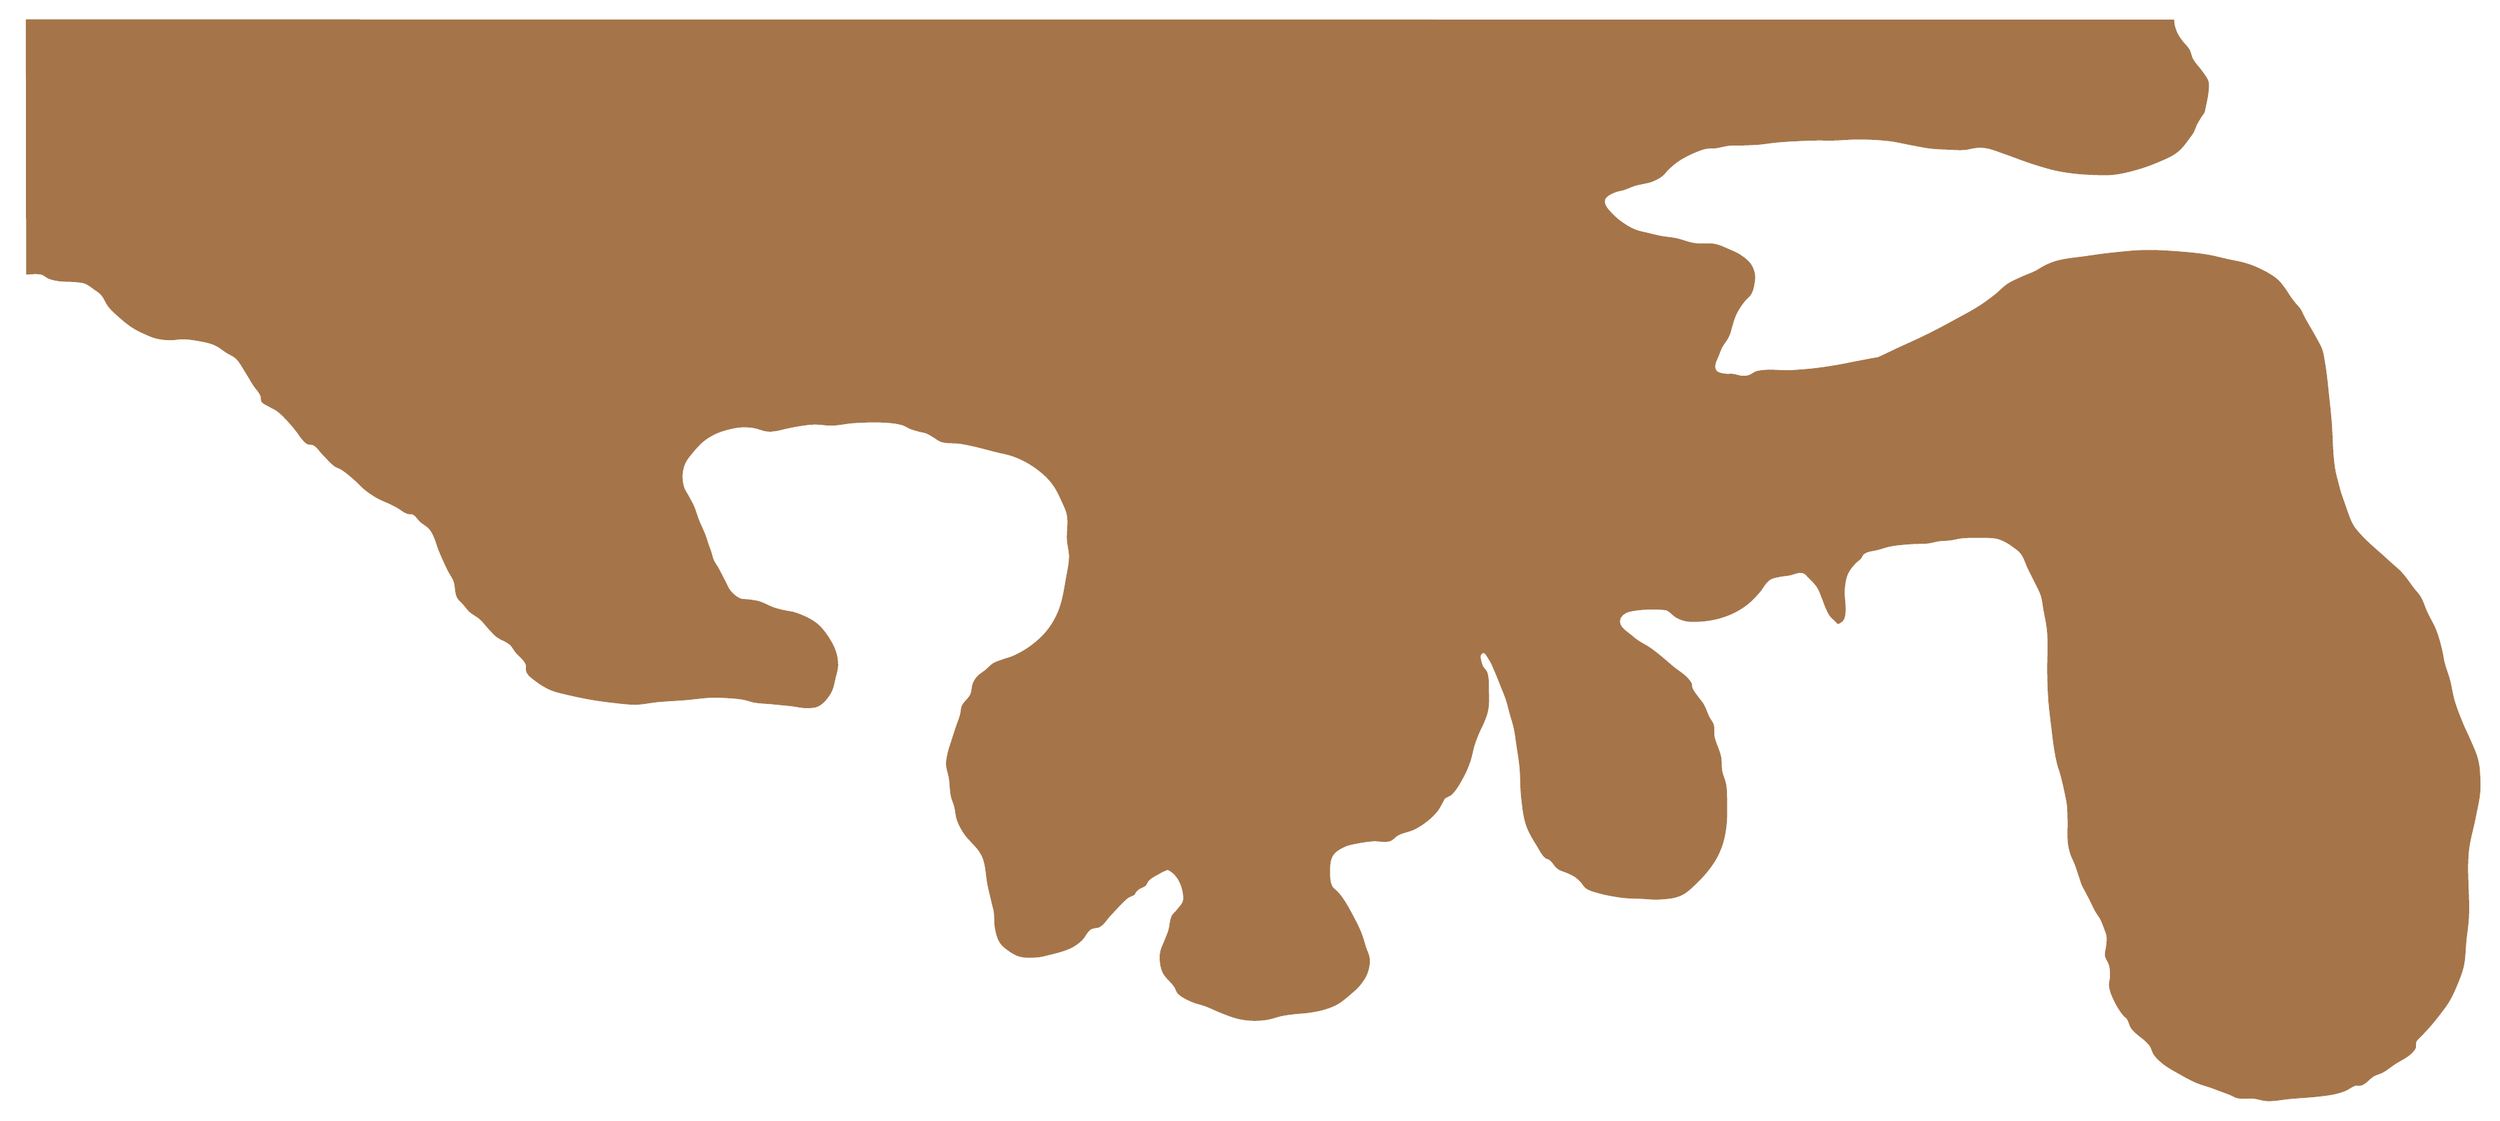
\definecolor{ca57549}{RGB}{165,117,73}


\begin{tikzpicture}[y=0.80pt, x=0.8pt,yscale=-1, inner sep=0pt, outer sep=0pt]
\path [fill=ca57549] 
  (   0.243,164.66) .. controls (   0.243,164.66) and (   6.978,163.81) .. 
  (  10.179,164.66) .. controls (  11.844,165.102) and (  13.068,166.582) .. 
  (  14.666,167.224) .. controls (  16.71,168.045) and (  18.899,168.493) .. 
  (  21.076,168.826) .. controls (  24.673,169.377) and (  28.355,169.076) .. 
  (  31.973,169.467) .. controls (  34.016,169.688) and (  36.139,169.705) .. 
  (  38.062,170.429) .. controls (  40.309,171.274) and (  42.191,172.89) .. 
  (  44.152,174.275) .. controls (  45.706,175.372) and (  47.376,176.377) .. 
  (  48.639,177.8) .. controls (  50.548,179.952) and (  51.348,182.91) .. 
  (  53.126,185.172) .. controls (  55.086,187.666) and (  57.483,189.797) .. 
  (  59.856,191.902) .. controls (  62.702,194.427) and (  65.633,196.892) .. 
  (  68.83,198.953) .. controls (  71.36,200.585) and (  74.093,201.894) .. 
  (  76.843,203.12) .. controls (  79.344,204.234) and (  81.869,205.377) .. 
  (  84.535,206.004) .. controls (  87.567,206.717) and (  90.715,206.94) .. 
  (  93.829,206.966) .. controls (  96.296,206.986) and (  98.734,206.3) .. 
  ( 101.201,206.325) .. controls ( 104.209,206.355) and ( 107.213,206.76) .. 
  ( 110.175,207.286) .. controls ( 114.078,207.98) and ( 118.073,208.601) .. 
  ( 121.713,210.171) .. controls ( 124.625,211.426) and ( 127.037,213.617) .. 
  ( 129.725,215.299) .. controls ( 131.636,216.494) and ( 133.856,217.277) .. 
  ( 135.494,218.824) .. controls ( 137.95,221.144) and ( 139.424,224.323) .. 
  ( 141.263,227.157) .. controls ( 143.168,230.093) and ( 144.817,233.189) .. 
  ( 146.712,236.131) .. controls ( 148.252,238.523) and ( 150.546,240.509) .. 
  ( 151.519,243.182) .. controls ( 151.886,244.191) and ( 151.293,245.463) .. 
  ( 151.84,246.387) .. controls ( 152.896,248.173) and ( 155.207,248.815) .. 
  ( 156.968,249.913) .. controls ( 158.632,250.95) and ( 160.519,251.631) .. 
  ( 162.096,252.797) .. controls ( 164.587,254.639) and ( 166.709,256.945) .. 
  ( 168.826,259.207) .. controls ( 171.107,261.644) and ( 173.209,264.248) .. 
  ( 175.236,266.899) .. controls ( 176.028,267.935) and ( 176.623,269.121) .. 
  ( 177.48,270.104) .. controls ( 178.82,271.643) and ( 180.106,273.431) .. 
  ( 181.967,274.271) .. controls ( 182.945,274.712) and ( 184.202,274.131) .. 
  ( 185.172,274.591) .. controls ( 187.902,275.885) and ( 189.423,278.886) .. 
  ( 191.582,281.001) .. controls ( 194.226,283.592) and ( 196.53,286.615) .. 
  ( 199.594,288.693) .. controls ( 200.663,289.417) and ( 202.017,289.625) .. 
  ( 203.12,290.296) .. controls ( 206.37,292.272) and ( 209.216,294.858) .. 
  ( 212.094,297.346) .. controls ( 214.323,299.274) and ( 216.209,301.586) .. 
  ( 218.504,303.436) .. controls ( 221.018,305.463) and ( 223.705,307.294) .. 
  ( 226.516,308.885) .. controls ( 229.179,310.391) and ( 232.092,311.405) .. 
  ( 234.849,312.731) .. controls ( 236.141,313.351) and ( 237.434,313.971) .. 
  ( 238.695,314.654) .. controls ( 241.306,316.066) and ( 243.564,318.224) .. 
  ( 246.387,319.14) .. controls ( 247.408,319.472) and ( 248.622,319.001) .. 
  ( 249.592,319.461) .. controls ( 251.64,320.432) and ( 252.701,322.769) .. 
  ( 254.4,324.269) .. controls ( 256.226,325.881) and ( 258.543,326.941) .. 
  ( 260.169,328.755) .. controls ( 261.257,329.97) and ( 262.021,331.455) .. 
  ( 262.733,332.922) .. controls ( 264.222,335.993) and ( 264.966,339.377) .. 
  ( 266.258,342.537) .. controls ( 268.122,347.095) and ( 270.144,351.594) .. 
  ( 272.348,355.998) .. controls ( 273.438,358.179) and ( 275.023,360.122) .. 
  ( 275.873,362.408) .. controls ( 277.129,365.786) and ( 276.512,369.758) .. 
  ( 278.117,372.984) .. controls ( 279.061,374.883) and ( 280.899,376.186) .. 
  ( 282.283,377.792) .. controls ( 283.569,379.284) and ( 284.676,380.949) .. 
  ( 286.129,382.279) .. controls ( 288.163,384.14) and ( 290.803,385.25) .. 
  ( 292.86,387.086) .. controls ( 295.003,389.001) and ( 296.65,391.411) .. 
  ( 298.628,393.496) .. controls ( 300.292,395.25) and ( 301.839,397.153) .. 
  ( 303.757,398.624) .. controls ( 306.301,400.576) and ( 309.69,401.305) .. 
  ( 312.089,403.432) .. controls ( 313.688,404.849) and ( 314.593,406.898) .. 
  ( 315.935,408.56) .. controls ( 317.982,411.092) and ( 321.028,412.953) .. 
  ( 322.346,415.931) .. controls ( 323.085,417.604) and ( 322.168,419.745) .. 
  ( 322.986,421.38) .. controls ( 324.306,424.015) and ( 327.041,425.697) .. 
  ( 329.397,427.469) .. controls ( 332.266,429.628) and ( 335.386,431.512) .. 
  ( 338.691,432.918) .. controls ( 341.959,434.308) and ( 345.497,434.959) .. 
  ( 348.947,435.802) .. controls ( 354.035,437.046) and ( 359.172,438.102) .. 
  ( 364.331,439.007) .. controls ( 368.795,439.79) and ( 373.287,440.429) .. 
  ( 377.792,440.93) .. controls ( 383.118,441.523) and ( 388.459,442.316) .. 
  ( 393.817,442.212) .. controls ( 398.335,442.125) and ( 402.779,441.038) .. 
  ( 407.278,440.61) .. controls ( 413.249,440.041) and ( 419.248,439.818) .. 
  ( 425.226,439.328) .. controls ( 431.0,438.854) and ( 436.742,437.908) .. 
  ( 442.533,437.725) .. controls ( 446.165,437.611) and ( 449.804,437.805) .. 
  ( 453.43,438.046) .. controls ( 456.538,438.252) and ( 459.659,438.452) .. 
  ( 462.724,439.007) .. controls ( 465.223,439.46) and ( 467.594,440.493) .. 
  ( 470.096,440.93) .. controls ( 473.583,441.539) and ( 477.148,441.555) .. 
  ( 480.672,441.892) .. controls ( 484.947,442.3) and ( 489.222,442.716) .. 
  ( 493.492,443.174) .. controls ( 497.234,443.575) and ( 500.949,444.596) .. 
  ( 504.71,444.456) .. controls ( 506.992,444.371) and ( 509.443,444.281) .. 
  ( 511.44,443.174) .. controls ( 514.879,441.268) and ( 517.502,437.933) .. 
  ( 519.453,434.52) .. controls ( 521.113,431.615) and ( 521.527,428.152) .. 
  ( 522.337,424.905) .. controls ( 522.996,422.262) and ( 523.871,419.616) .. 
  ( 523.94,416.893) .. controls ( 524.013,413.978) and ( 523.534,411.02) .. 
  ( 522.658,408.239) .. controls ( 521.58,404.822) and ( 519.832,401.61) .. 
  ( 517.85,398.624) .. controls ( 515.671,395.342) and ( 513.252,392.09) .. 
  ( 510.158,389.65) .. controls ( 506.294,386.603) and ( 501.654,384.571) .. 
  ( 497.018,382.92) .. controls ( 494.136,381.893) and ( 491.014,381.727) .. 
  ( 488.044,380.997) .. controls ( 486.106,380.521) and ( 484.158,380.056) .. 
  ( 482.275,379.394) .. controls ( 479.204,378.315) and ( 476.417,376.486) .. 
  ( 473.301,375.548) .. controls ( 471.013,374.86) and ( 468.612,374.62) .. 
  ( 466.25,374.266) .. controls ( 464.441,373.996) and ( 462.491,374.325) .. 
  ( 460.801,373.625) .. controls ( 458.412,372.636) and ( 456.387,370.788) .. 
  ( 454.712,368.818) .. controls ( 453.286,367.142) and ( 452.547,364.987) .. 
  ( 451.507,363.049) .. controls ( 449.97,360.186) and ( 448.582,357.244) .. 
  ( 447.02,354.395) .. controls ( 445.892,352.339) and ( 444.398,350.47) .. 
  ( 443.494,348.306) .. controls ( 443.025,347.182) and ( 442.894,345.944) .. 
  ( 442.533,344.78) .. controls ( 441.861,342.619) and ( 441.021,340.513) .. 
  ( 440.289,338.37) .. controls ( 439.634,336.452) and ( 439.09,334.495) .. 
  ( 438.366,332.601) .. controls ( 437.118,329.339) and ( 435.482,326.236) .. 
  ( 434.2,322.986) .. controls ( 433.034,320.032) and ( 432.269,316.922) .. 
  ( 430.995,314.012) .. controls ( 429.979,311.693) and ( 428.649,309.523) .. 
  ( 427.469,307.282) .. controls ( 426.512,305.464) and ( 425.194,303.796) .. 
  ( 424.585,301.834) .. controls ( 423.756,299.163) and ( 423.427,296.29) .. 
  ( 423.623,293.5) .. controls ( 423.801,290.967) and ( 424.47,288.429) .. 
  ( 425.546,286.129) .. controls ( 426.715,283.632) and ( 428.596,281.523) .. 
  ( 430.354,279.399) .. controls ( 432.425,276.895) and ( 434.574,274.41) .. 
  ( 437.084,272.348) .. controls ( 439.237,270.579) and ( 441.645,269.109) .. 
  ( 444.135,267.861) .. controls ( 446.332,266.76) and ( 448.664,265.916) .. 
  ( 451.028,265.247) .. controls ( 454.507,264.263) and ( 458.072,263.446) .. 
  ( 461.68,263.208) .. controls ( 464.322,263.033) and ( 466.996,263.246) .. 
  ( 469.611,263.661) .. controls ( 472.543,264.126) and ( 475.272,265.613) .. 
  ( 478.223,265.927) .. controls ( 479.878,266.103) and ( 481.56,265.917) .. 
  ( 483.209,265.701) .. controls ( 485.663,265.379) and ( 488.038,264.615) .. 
  ( 490.461,264.114) .. controls ( 493.174,263.554) and ( 495.882,262.952) .. 
  ( 498.62,262.528) .. controls ( 501.851,262.026) and ( 505.096,261.49) .. 
  ( 508.365,261.395) .. controls ( 512.298,261.28) and ( 516.216,262.186) .. 
  ( 520.149,262.075) .. controls ( 524.786,261.943) and ( 529.344,260.777) .. 
  ( 533.974,260.488) .. controls ( 541.137,260.041) and ( 548.346,259.734) .. 
  ( 555.503,260.262) .. controls ( 558.86,260.509) and ( 562.261,260.847) .. 
  ( 565.475,261.848) .. controls ( 567.314,262.421) and ( 568.89,263.65) .. 
  ( 570.687,264.341) .. controls ( 572.673,265.104) and ( 574.75,265.608) .. 
  ( 576.806,266.154) .. controls ( 578.081,266.493) and ( 579.429,266.582) .. 
  ( 580.659,267.06) .. controls ( 582.676,267.845) and ( 584.462,269.13) .. 
  ( 586.325,270.233) .. controls ( 587.551,270.959) and ( 588.603,272.035) .. 
  ( 589.951,272.499) .. controls ( 594.044,273.91) and ( 598.588,273.207) .. 
  ( 602.868,273.859) .. controls ( 605.915,274.323) and ( 608.928,274.99) .. 
  ( 611.933,275.672) .. controls ( 616.418,276.69) and ( 620.848,277.937) .. 
  ( 625.304,279.072) .. controls ( 629.158,280.053) and ( 633.117,280.683) .. 
  ( 636.862,282.018) .. controls ( 640.237,283.221) and ( 643.531,284.715) .. 
  ( 646.607,286.55) .. controls ( 650.41,288.818) and ( 654.019,291.466) .. 
  ( 657.259,294.482) .. controls ( 659.376,296.453) and ( 661.301,298.661) .. 
  ( 662.925,301.055) .. controls ( 665.125,304.298) and ( 666.761,307.903) .. 
  ( 668.364,311.479) .. controls ( 669.586,314.207) and ( 670.999,316.925) .. 
  ( 671.537,319.865) .. controls ( 672.488,325.066) and ( 671.215,330.45) .. 
  ( 671.537,335.728) .. controls ( 671.764,339.451) and ( 672.929,343.104) .. 
  ( 672.896,346.833) .. controls ( 672.858,351.181) and ( 671.865,355.474) .. 
  ( 671.083,359.751) .. controls ( 669.788,366.836) and ( 668.887,374.096) .. 
  ( 666.324,380.827) .. controls ( 664.603,385.346) and ( 662.229,389.672) .. 
  ( 659.299,393.518) .. controls ( 656.417,397.3) and ( 652.868,400.591) .. 
  ( 649.1,403.49) .. controls ( 645.476,406.279) and ( 641.464,408.591) .. 
  ( 637.316,410.515) .. controls ( 634.997,411.591) and ( 632.457,412.11) .. 
  ( 630.064,413.008) .. controls ( 628.002,413.782) and ( 625.823,414.351) .. 
  ( 623.945,415.501) .. controls ( 622.072,416.648) and ( 620.651,418.408) .. 
  ( 618.959,419.807) .. controls ( 617.177,421.281) and ( 615.046,422.376) .. 
  ( 613.52,424.113) .. controls ( 612.357,425.437) and ( 611.456,427.01) .. 
  ( 610.8,428.646) .. controls ( 609.907,430.874) and ( 610.221,433.492) .. 
  ( 609.214,435.671) .. controls ( 607.947,438.414) and ( 605.008,440.165) .. 
  ( 603.775,442.923) .. controls ( 602.989,444.681) and ( 603.143,446.729) .. 
  ( 602.642,448.589) .. controls ( 601.851,451.518) and ( 600.654,454.322) .. 
  ( 599.696,457.201) .. controls ( 598.843,459.762) and ( 598.013,462.331) .. 
  ( 597.203,464.906) .. controls ( 596.35,467.619) and ( 595.334,470.29) .. 
  ( 594.71,473.065) .. controls ( 594.14,475.597) and ( 593.504,478.175) .. 
  ( 593.577,480.77) .. controls ( 593.661,483.776) and ( 594.918,486.638) .. 
  ( 595.39,489.608) .. controls ( 596.022,493.588) and ( 595.881,497.685) .. 
  ( 596.75,501.62) .. controls ( 597.213,503.719) and ( 598.237,505.661) .. 
  ( 598.789,507.739) .. controls ( 599.58,510.717) and ( 599.573,513.899) .. 
  ( 600.602,516.804) .. controls ( 601.742,520.021) and ( 603.446,523.044) .. 
  ( 605.361,525.869) .. controls ( 606.534,527.598) and ( 608.071,529.051) .. 
  ( 609.441,530.628) .. controls ( 611.09,532.527) and ( 612.987,534.23) .. 
  ( 614.426,536.294) .. controls ( 615.606,537.985) and ( 616.694,539.785) .. 
  ( 617.373,541.733) .. controls ( 619.239,547.093) and ( 619.189,552.941) .. 
  ( 620.319,558.503) .. controls ( 621.121,562.454) and ( 622.132,566.36) .. 
  ( 623.038,570.288) .. controls ( 623.491,572.252) and ( 624.103,574.186) .. 
  ( 624.398,576.18) .. controls ( 624.896,579.551) and ( 624.42,583.035) .. 
  ( 625.078,586.378) .. controls ( 625.723,589.66) and ( 626.416,593.101) .. 
  ( 628.251,595.897) .. controls ( 629.865,598.356) and ( 632.379,600.151) .. 
  ( 634.823,601.789) .. controls ( 636.844,603.143) and ( 639.036,604.368) .. 
  ( 641.395,604.962) .. controls ( 644.768,605.811) and ( 648.35,605.662) .. 
  ( 651.82,605.415) .. controls ( 654.273,605.241) and ( 656.687,604.657) .. 
  ( 659.072,604.055) .. controls ( 664.377,602.718) and ( 669.826,601.536) .. 
  ( 674.709,599.069) .. controls ( 677.124,597.85) and ( 679.32,596.173) .. 
  ( 681.282,594.31) .. controls ( 683.463,592.239) and ( 684.427,588.927) .. 
  ( 686.947,587.285) .. controls ( 688.651,586.174) and ( 691.096,586.746) .. 
  ( 692.84,585.698) .. controls ( 695.588,584.047) and ( 697.216,581.01) .. 
  ( 699.412,578.673) .. controls ( 701.899,576.024) and ( 704.32,573.309) .. 
  ( 706.89,570.741) .. controls ( 708.138,569.495) and ( 709.326,568.164) .. 
  ( 710.743,567.115) .. controls ( 712.212,566.028) and ( 715.502,565.302) .. 
  ( 715.502,564.395) .. controls ( 715.502,563.489) and ( 717.124,562.08) .. 
  ( 718.222,561.223) .. controls ( 719.42,560.287) and ( 721.197,560.228) .. 
  ( 722.301,559.183) .. controls ( 723.186,558.346) and ( 723.28,556.898) .. 
  ( 724.114,556.01) .. controls ( 726.095,553.904) and ( 728.86,552.693) .. 
  ( 731.366,551.251) .. controls ( 732.537,550.577) and ( 733.725,549.907) .. 
  ( 734.992,549.438) .. controls ( 735.576,549.222) and ( 736.238,548.727) .. 
  ( 736.805,548.985) .. controls ( 743.296,551.933) and ( 746.844,560.899) .. 
  ( 746.55,568.021) .. controls ( 746.444,570.598) and ( 743.98,572.503) .. 
  ( 742.471,574.594) .. controls ( 741.435,576.029) and ( 739.854,577.085) .. 
  ( 739.071,578.673) .. controls ( 737.702,581.451) and ( 737.923,584.772) .. 
  ( 737.032,587.738) .. controls ( 736.357,589.982) and ( 735.377,592.122) .. 
  ( 734.539,594.31) .. controls ( 733.64,596.655) and ( 732.392,598.891) .. 
  ( 731.819,601.336) .. controls ( 731.439,602.961) and ( 731.269,604.656) .. 
  ( 731.366,606.322) .. controls ( 731.537,609.25) and ( 731.93,612.279) .. 
  ( 733.179,614.933) .. controls ( 734.987,618.777) and ( 738.876,621.294) .. 
  ( 741.111,624.905) .. controls ( 741.769,625.968) and ( 741.869,627.368) .. 
  ( 742.697,628.304) .. controls ( 745.059,630.973) and ( 748.533,632.464) .. 
  ( 751.763,633.97) .. controls ( 754.642,635.313) and ( 757.852,635.802) .. 
  ( 760.828,636.916) .. controls ( 764.441,638.269) and ( 767.88,640.057) .. 
  ( 771.479,641.449) .. controls ( 774.688,642.69) and ( 777.886,644.017) .. 
  ( 781.224,644.848) .. controls ( 784.117,645.569) and ( 787.086,646.048) .. 
  ( 790.063,646.208) .. controls ( 793.385,646.386) and ( 796.742,646.236) .. 
  ( 800.034,645.755) .. controls ( 803.732,645.214) and ( 807.242,643.74) .. 
  ( 810.912,643.035) .. controls ( 813.682,642.504) and ( 816.495,642.219) .. 
  ( 819.298,641.902) .. controls ( 821.785,641.621) and ( 824.298,641.576) .. 
  ( 826.776,641.222) .. controls ( 830.282,640.721) and ( 833.803,640.177) .. 
  ( 837.201,639.183) .. controls ( 840.163,638.316) and ( 843.128,637.304) .. 
  ( 845.813,635.783) .. controls ( 849.376,633.765) and ( 852.445,630.965) .. 
  ( 855.558,628.304) .. controls ( 857.142,626.951) and ( 858.764,625.606) .. 
  ( 860.091,623.999) .. controls ( 862.144,621.509) and ( 864.139,618.85) .. 
  ( 865.303,615.84) .. controls ( 866.436,612.909) and ( 867.102,609.683) .. 
  ( 866.889,606.548) .. controls ( 866.702,603.783) and ( 865.229,601.26) .. 
  ( 864.396,598.616) .. controls ( 863.492,595.745) and ( 862.786,592.803) .. 
  ( 861.677,590.004) .. controls ( 860.009,585.795) and ( 857.914,581.762) .. 
  ( 855.784,577.766) .. controls ( 853.889,574.211) and ( 851.95,570.661) .. 
  ( 849.666,567.342) .. controls ( 848.569,565.748) and ( 847.33,564.251) .. 
  ( 846.04,562.809) .. controls ( 844.971,561.615) and ( 843.37,560.836) .. 
  ( 842.64,559.41) .. controls ( 841.35,556.889) and ( 841.283,553.856) .. 
  ( 841.28,551.024) .. controls ( 841.276,547.199) and ( 841.142,542.983) .. 
  ( 843.093,539.693) .. controls ( 844.604,537.146) and ( 847.461,535.561) .. 
  ( 850.119,534.254) .. controls ( 853.342,532.669) and ( 857.018,532.217) .. 
  ( 860.544,531.534) .. controls ( 863.46,530.97) and ( 866.418,530.591) .. 
  ( 869.382,530.401) .. controls ( 872.85,530.18) and ( 876.496,531.455) .. 
  ( 879.807,530.401) .. controls ( 881.924,529.727) and ( 883.277,527.578) .. 
  ( 885.246,526.549) .. controls ( 888.592,524.8) and ( 892.522,524.387) .. 
  ( 895.898,522.696) .. controls ( 898.97,521.157) and ( 901.846,519.201) .. 
  ( 904.509,517.03) .. controls ( 906.746,515.208) and ( 908.859,513.19) .. 
  ( 910.628,510.911) .. controls ( 912.082,509.039) and ( 913.074,506.849) .. 
  ( 914.254,504.793) .. controls ( 914.642,504.118) and ( 914.832,503.297) .. 
  ( 915.388,502.753) .. controls ( 916.425,501.736) and ( 918.151,501.675) .. 
  ( 919.24,500.713) .. controls ( 922.696,497.661) and ( 924.92,493.405) .. 
  ( 927.172,489.382) .. controls ( 929.023,486.076) and ( 930.46,482.536) .. 
  ( 931.705,478.957) .. controls ( 932.963,475.34) and ( 933.474,471.497) .. 
  ( 934.651,467.852) .. controls ( 935.496,465.235) and ( 936.524,462.679) .. 
  ( 937.597,460.147) .. controls ( 938.573,457.844) and ( 939.854,455.675) .. 
  ( 940.77,453.348) .. controls ( 941.758,450.836) and ( 942.794,448.301) .. 
  ( 943.263,445.643) .. controls ( 943.985,441.548) and ( 943.836,437.334) .. 
  ( 943.716,433.178) .. controls ( 943.6,429.158) and ( 943.951,424.949) .. 
  ( 942.583,421.167) .. controls ( 941.991,419.531) and ( 940.151,418.522) .. 
  ( 939.637,416.861) .. controls ( 938.855,414.335) and ( 937.194,409.941) .. 
  ( 939.637,408.929) .. controls ( 941.315,408.234) and ( 942.435,411.303) .. 
  ( 943.489,412.782) .. controls ( 945.293,415.313) and ( 946.305,418.327) .. 
  ( 947.569,421.167) .. controls ( 948.96,424.294) and ( 950.159,427.504) .. 
  ( 951.421,430.685) .. controls ( 952.497,433.397) and ( 953.677,436.074) .. 
  ( 954.594,438.844) .. controls ( 955.579,441.819) and ( 956.25,444.889) .. 
  ( 957.087,447.909) .. controls ( 957.987,451.159) and ( 959.093,454.358) .. 
  ( 959.807,457.654) .. controls ( 960.534,461.016) and ( 960.889,464.449) .. 
  ( 961.393,467.852) .. controls ( 962.108,472.682) and ( 962.955,477.498) .. 
  ( 963.433,482.356) .. controls ( 964.091,489.058) and ( 963.781,495.838) .. 
  ( 964.566,502.526) .. controls ( 965.264,508.472) and ( 965.795,514.541) .. 
  ( 967.739,520.203) .. controls ( 969.373,524.965) and ( 972.124,529.287) .. 
  ( 974.764,533.574) .. controls ( 976.468,536.341) and ( 977.816,539.576) .. 
  ( 980.43,541.506) .. controls ( 981.006,541.932) and ( 981.867,541.798) .. 
  ( 982.469,542.186) .. controls ( 984.805,543.692) and ( 985.864,546.703) .. 
  ( 988.135,548.305) .. controls ( 990.015,549.631) and ( 992.393,550.056) .. 
  ( 994.481,551.024) .. controls ( 996.013,551.735) and ( 997.612,552.346) .. 
  ( 999.013,553.291) .. controls (1000.433,554.248) and (1001.672,555.462) .. 
  (1002.866,556.69) .. controls (1004.1,557.959) and (1004.83,559.733) .. 
  (1006.265,560.769) .. controls (1008.437,562.339) and (1011.181,562.934) .. 
  (1013.744,563.716) .. controls (1017.443,564.843) and (1021.265,565.545) .. 
  (1025.075,566.208) .. controls (1027.401,566.614) and (1029.748,566.912) .. 
  (1032.101,567.115) .. controls (1035.566,567.413) and (1039.05,567.42) .. 
  (1042.525,567.568) .. controls (1046.151,567.723) and (1049.783,568.264) .. 
  (1053.404,568.021) .. controls (1058.15,567.703) and (1063.108,567.461) .. 
  (1067.455,565.529) .. controls (1071.39,563.779) and (1074.546,560.58) .. 
  (1077.653,557.597) .. controls (1081.79,553.624) and (1085.621,549.255) .. 
  (1088.757,544.452) .. controls (1091.011,541.001) and (1092.848,537.242) .. 
  (1094.197,533.347) .. controls (1095.612,529.259) and (1096.398,524.952) .. 
  (1096.916,520.656) .. controls (1097.54,515.479) and (1097.447,510.233) .. 
  (1097.369,505.019) .. controls (1097.311,501.16) and (1097.357,497.262) .. 
  (1096.689,493.461) .. controls (1096.185,490.589) and (1094.724,487.944) .. 
  (1094.197,485.076) .. controls (1093.648,482.096) and (1094.099,478.985) .. 
  (1093.517,476.011) .. controls (1092.618,471.416) and (1090.077,467.241) .. 
  (1089.211,462.64) .. controls (1088.749,460.185) and (1089.471,457.554) .. 
  (1088.757,455.161) .. controls (1088.235,453.41) and (1086.865,452.031) .. 
  (1086.038,450.402) .. controls (1084.614,447.598) and (1083.781,444.5) .. 
  (1082.185,441.79) .. controls (1081.227,440.163) and (1079.87,438.804) .. 
  (1078.786,437.257) .. controls (1077.439,435.336) and (1075.773,433.557) .. 
  (1074.933,431.365) .. controls (1074.578,430.437) and (1074.949,429.295) .. 
  (1074.48,428.419) .. controls (1071.775,423.377) and (1066.121,420.598) .. 
  (1061.789,416.861) .. controls (1057.358,413.039) and (1052.96,409.148) .. 
  (1048.191,405.756) .. controls (1045.372,403.751) and (1042.182,402.308) .. 
  (1039.353,400.317) .. controls (1038.166,399.482) and (1037.035,398.565) .. 
  (1035.953,397.598) .. controls (1033.326,395.247) and (1029.727,393.414) .. 
  (1028.475,390.119) .. controls (1028.017,388.917) and (1028.154,387.431) .. 
  (1028.701,386.266) .. controls (1029.36,384.863) and (1030.739,383.834) .. 
  (1032.101,383.094) .. controls (1034.016,382.052) and (1036.294,381.854) .. 
  (1038.446,381.507) .. controls (1041.438,381.025) and (1044.482,380.901) .. 
  (1047.511,380.827) .. controls (1050.382,380.758) and (1053.258,380.857) .. 
  (1056.123,381.054) .. controls (1056.806,381.101) and (1057.527,381.029) .. 
  (1058.163,381.281) .. controls (1060.621,382.254) and (1062.195,384.76) .. 
  (1064.508,386.04) .. controls (1066.35,387.058) and (1068.345,387.853) .. 
  (1070.401,388.306) .. controls (1072.619,388.795) and (1074.929,388.822) .. 
  (1077.199,388.759) .. controls (1081.536,388.639) and (1085.894,388.165) .. 
  (1090.117,387.173) .. controls (1094.094,386.238) and (1098.0,384.879) .. 
  (1101.675,383.094) .. controls (1104.974,381.491) and (1108.104,379.494) .. 
  (1110.967,377.201) .. controls (1113.635,375.064) and (1115.935,372.493) .. 
  (1118.219,369.949) .. controls (1120.552,367.351) and (1121.936,363.802) .. 
  (1124.791,361.791) .. controls (1126.295,360.731) and (1128.218,360.419) .. 
  (1130.004,359.978) .. controls (1132.451,359.372) and (1134.996,359.262) .. 
  (1137.482,358.844) .. controls (1140.361,358.361) and (1143.271,356.518) .. 
  (1146.094,357.258) .. controls (1147.806,357.707) and (1148.904,359.425) .. 
  (1150.174,360.658) .. controls (1152.055,362.484) and (1153.965,364.346) .. 
  (1155.386,366.55) .. controls (1156.687,368.567) and (1157.407,370.906) .. 
  (1158.332,373.122) .. controls (1159.299,375.439) and (1160.014,377.861) .. 
  (1161.052,380.147) .. controls (1161.792,381.778) and (1162.501,383.452) .. 
  (1163.544,384.907) .. controls (1164.884,386.773) and (1168.077,388.986) .. 
  (1168.304,389.892) .. controls (1168.53,390.799) and (1171.194,389.123) .. 
  (1172.156,388.079) .. controls (1173.031,387.13) and (1173.294,385.725) .. 
  (1173.516,384.453) .. controls (1174.517,378.723) and (1172.7,372.79) .. 
  (1173.29,367.003) .. controls (1173.611,363.848) and (1174.015,360.597) .. 
  (1175.329,357.711) .. controls (1176.537,355.057) and (1178.553,352.819) .. 
  (1180.542,350.686) .. controls (1181.491,349.667) and (1182.81,349.026) .. 
  (1183.714,347.966) .. controls (1184.463,347.09) and (1184.611,345.72) .. 
  (1185.527,345.02) .. controls (1188.093,343.062) and (1191.716,343.186) .. 
  (1194.819,342.301) .. controls (1197.533,341.526) and (1200.206,340.57) .. 
  (1202.978,340.034) .. controls (1207.008,339.256) and (1211.125,339.009) .. 
  (1215.216,338.675) .. controls (1219.513,338.323) and (1223.862,338.588) .. 
  (1228.133,337.995) .. controls (1229.821,337.76) and (1231.435,337.122) .. 
  (1233.119,336.862) .. controls (1235.816,336.445) and (1238.571,336.533) .. 
  (1241.278,336.182) .. controls (1243.864,335.846) and (1246.387,335.074) .. 
  (1248.983,334.822) .. controls (1252.969,334.435) and (1256.99,334.542) .. 
  (1260.994,334.595) .. controls (1264.321,334.639) and (1267.709,334.367) .. 
  (1270.966,335.049) .. controls (1273.026,335.48) and (1274.984,336.357) .. 
  (1276.858,337.315) .. controls (1278.705,338.259) and (1280.408,339.474) .. 
  (1282.071,340.714) .. controls (1283.66,341.9) and (1285.393,342.996) .. 
  (1286.603,344.567) .. controls (1288.953,347.619) and (1289.897,351.531) .. 
  (1291.589,354.992) .. controls (1292.851,357.571) and (1294.196,360.11) .. 
  (1295.442,362.697) .. controls (1296.923,365.773) and (1298.712,368.736) .. 
  (1299.747,371.989) .. controls (1300.632,374.77) and (1300.817,377.728) .. 
  (1301.334,380.601) .. controls (1302.108,384.903) and (1303.112,389.174) .. 
  (1303.6,393.518) .. controls (1303.938,396.525) and (1303.997,399.559) .. 
  (1304.053,402.584) .. controls (1304.163,408.475) and (1303.755,414.368) .. 
  (1303.827,420.26) .. controls (1303.901,426.383) and (1304.068,432.51) .. 
  (1304.507,438.617) .. controls (1304.915,444.3) and (1305.624,449.959) .. 
  (1306.32,455.614) .. controls (1307.121,462.125) and (1307.809,468.661) .. 
  (1309.039,475.104) .. controls (1309.579,477.93) and (1310.626,482.583) .. 
  (1311.079,483.49) .. controls (1311.532,484.396) and (1312.669,488.756) .. 
  (1313.345,491.421) .. controls (1314.03,494.122) and (1314.599,496.851) .. 
  (1315.158,499.58) .. controls (1315.652,501.99) and (1316.234,504.389) .. 
  (1316.518,506.832) .. controls (1316.894,510.062) and (1316.871,513.327) .. 
  (1316.971,516.577) .. controls (1317.127,521.637) and (1316.599,526.735) .. 
  (1317.198,531.761) .. controls (1317.482,534.145) and (1318.044,536.503) .. 
  (1318.784,538.787) .. controls (1319.494,540.976) and (1320.677,542.985) .. 
  (1321.504,545.132) .. controls (1322.508,547.74) and (1323.313,550.421) .. 
  (1324.223,553.064) .. controls (1324.9,555.029) and (1325.437,557.049) .. 
  (1326.263,558.956) .. controls (1326.908,560.445) and (1327.776,561.826) .. 
  (1328.529,563.262) .. controls (1329.439,564.998) and (1330.357,566.73) .. 
  (1331.249,568.475) .. controls (1332.555,571.032) and (1333.66,573.696) .. 
  (1335.101,576.18) .. controls (1335.922,577.593) and (1337.052,578.818) .. 
  (1337.821,580.259) .. controls (1338.937,582.351) and (1339.727,584.605) .. 
  (1340.541,586.832) .. controls (1341.139,588.47) and (1341.911,590.087) .. 
  (1342.127,591.817) .. controls (1342.435,594.296) and (1341.926,596.811) .. 
  (1341.674,599.296) .. controls (1341.512,600.89) and (1340.784,602.467) .. 
  (1340.994,604.055) .. controls (1341.295,606.337) and (1343.139,608.172) .. 
  (1343.713,610.401) .. controls (1344.282,612.606) and (1344.393,614.922) .. 
  (1344.393,617.2) .. controls (1344.393,619.477) and (1343.453,621.736) .. 
  (1343.713,623.998) .. controls (1344.088,627.25) and (1345.469,630.34) .. 
  (1346.886,633.29) .. controls (1348.592,636.841) and (1350.665,640.272) .. 
  (1353.232,643.262) .. controls (1353.755,643.871) and (1354.563,644.206) .. 
  (1355.045,644.848) .. controls (1356.444,646.714) and (1356.627,649.302) .. 
  (1357.991,651.194) .. controls (1361.148,655.571) and (1366.587,657.943) .. 
  (1369.775,662.298) .. controls (1371.113,664.125) and (1371.396,666.583) .. 
  (1372.722,668.417) .. controls (1374.505,670.885) and (1376.889,672.894) .. 
  (1379.294,674.763) .. controls (1381.678,676.615) and (1384.378,678.025) .. 
  (1386.999,679.522) .. controls (1391.225,681.935) and (1395.447,684.397) .. 
  (1399.917,686.321) .. controls (1403.142,687.71) and (1406.582,688.537) .. 
  (1409.888,689.72) .. controls (1411.711,690.373) and (1413.513,691.084) .. 
  (1415.328,691.76) .. controls (1417.366,692.52) and (1419.428,693.215) .. 
  (1421.446,694.026) .. controls (1423.204,694.733) and (1424.808,695.886) .. 
  (1426.659,696.293) .. controls (1429.98,697.022) and (1433.475,696.172) .. 
  (1436.857,696.519) .. controls (1439.761,696.817) and (1442.553,697.972) .. 
  (1445.469,698.106) .. controls (1450.47,698.335) and (1455.44,697.189) .. 
  (1460.426,696.746) .. controls (1467.375,696.128) and (1474.353,695.794) .. 
  (1481.276,694.933) .. controls (1484.086,694.583) and (1486.905,694.221) .. 
  (1489.661,693.573) .. controls (1491.894,693.048) and (1494.111,692.404) .. 
  (1496.233,691.533) .. controls (1498.515,690.598) and (1500.409,688.717) .. 
  (1502.806,688.134) .. controls (1503.907,687.866) and (1505.126,688.481) .. 
  (1506.205,688.134) .. controls (1509.658,687.023) and (1511.849,683.506) .. 
  (1515.043,681.788) .. controls (1516.539,680.985) and (1518.296,680.758) .. 
  (1519.803,679.975) .. controls (1522.796,678.42) and (1525.372,676.168) .. 
  (1528.188,674.31) .. controls (1531.563,672.082) and (1535.403,670.468) .. 
  (1538.386,667.737) .. controls (1539.657,666.575) and (1540.949,665.269) .. 
  (1541.559,663.658) .. controls (1541.987,662.526) and (1541.318,661.149) .. 
  (1541.785,660.032) .. controls (1542.529,658.255) and (1544.351,657.159) .. 
  (1545.638,655.726) .. controls (1547.748,653.38) and (1549.947,651.111) .. 
  (1551.984,648.701) .. controls (1554.344,645.907) and (1556.596,643.021) .. 
  (1558.783,640.089) .. controls (1560.274,638.09) and (1561.827,636.121) .. 
  (1563.089,633.97) .. controls (1565.208,630.356) and (1566.945,626.518) .. 
  (1568.528,622.639) .. controls (1570.125,618.724) and (1571.714,614.76) .. 
  (1572.607,610.627) .. controls (1573.745,605.36) and (1573.64,599.898) .. 
  (1574.193,594.537) .. controls (1574.7,589.624) and (1575.515,584.738) .. 
  (1575.78,579.806) .. controls (1576.545,565.549) and (1574.359,551.18) .. 
  (1575.78,536.973) .. controls (1576.539,529.382) and (1578.874,522.03) .. 
  (1580.312,514.537) .. controls (1581.267,509.561) and (1582.498,504.619) .. 
  (1583.032,499.58) .. controls (1583.286,497.175) and (1583.337,494.745) .. 
  (1583.258,492.328) .. controls (1583.105,487.625) and (1582.987,482.855) .. 
  (1581.899,478.277) .. controls (1580.643,472.995) and (1578.133,468.088) .. 
  (1576.006,463.093) .. controls (1575.093,460.947) and (1573.964,458.897) .. 
  (1573.06,456.748) .. controls (1570.743,451.238) and (1568.435,445.701) .. 
  (1566.715,439.977) .. controls (1565.333,435.379) and (1564.788,430.563) .. 
  (1563.542,425.926) .. controls (1562.556,422.257) and (1561.071,418.732) .. 
  (1560.142,415.048) .. controls (1559.559,412.735) and (1559.317,410.347) .. 
  (1558.783,408.023) .. controls (1557.995,404.594) and (1557.149,401.171) .. 
  (1556.063,397.824) .. controls (1555.413,395.823) and (1554.656,393.853) .. 
  (1553.797,391.932) .. controls (1552.445,388.909) and (1550.684,386.085) .. 
  (1549.264,383.094) .. controls (1547.567,379.518) and (1546.552,375.603) .. 
  (1544.505,372.216) .. controls (1543.504,370.56) and (1542.074,369.205) .. 
  (1540.879,367.683) .. controls (1538.051,364.082) and (1535.592,360.175) .. 
  (1532.494,356.805) .. controls (1530.069,354.168) and (1527.17,352.008) .. 
  (1524.562,349.553) .. controls (1517.132,342.559) and (1508.836,336.31) .. 
  (1502.579,328.25) .. controls (1501.459,326.807) and (1500.643,325.141) .. 
  (1499.86,323.491) .. controls (1498.957,321.589) and (1498.315,319.575) .. 
  (1497.593,317.598) .. controls (1496.88,315.646) and (1496.232,313.671) .. 
  (1495.554,311.706) .. controls (1494.797,309.516) and (1493.97,307.348) .. 
  (1493.287,305.134) .. controls (1492.78,303.488) and (1492.351,301.818) .. 
  (1491.928,300.148) .. controls (1491.032,296.613) and (1489.983,293.101) .. 
  (1489.435,289.497) .. controls (1487.852,279.089) and (1488.083,268.483) .. 
  (1487.168,257.995) .. controls (1486.654,252.095) and (1485.977,246.209) .. 
  (1485.355,240.318) .. controls (1484.988,236.842) and (1484.664,233.361) .. 
  (1484.222,229.893) .. controls (1483.826,226.788) and (1483.414,223.683) .. 
  (1482.862,220.602) .. controls (1482.413,218.093) and (1482.117,215.529) .. 
  (1481.276,213.123) .. controls (1480.328,210.412) and (1478.774,207.952) .. 
  (1477.423,205.418) .. controls (1474.973,200.82) and (1472.168,196.418) .. 
  (1469.718,191.82) .. controls (1468.844,190.18) and (1468.253,188.382) .. 
  (1467.225,186.834) .. controls (1466.455,185.674) and (1465.387,184.74) .. 
  (1464.506,183.661) .. controls (1463.416,182.327) and (1462.34,180.98) .. 
  (1461.333,179.582) .. controls (1459.899,177.594) and (1458.727,175.422) .. 
  (1457.254,173.463) .. controls (1455.706,171.407) and (1454.237,169.227) .. 
  (1452.268,167.571) .. controls (1448.381,164.302) and (1443.733,161.999) .. 
  (1439.123,159.866) .. controls (1436.218,158.521) and (1433.142,157.553) .. 
  (1430.058,156.693) .. controls (1427.233,155.905) and (1424.314,155.5) .. 
  (1421.446,154.88) .. controls (1416.681,153.849) and (1411.978,152.506) .. 
  (1407.169,151.707) .. controls (1401.096,150.698) and (1394.951,150.134) .. 
  (1388.812,149.667) .. controls (1381.499,149.111) and (1374.162,148.616) .. 
  (1366.829,148.761) .. controls (1359.328,148.909) and (1351.853,149.772) .. 
  (1344.393,150.574) .. controls (1339.316,151.12) and (1334.263,151.878) .. 
  (1329.209,152.613) .. controls (1322.929,153.527) and (1316.537,153.946) .. 
  (1310.399,155.56) .. controls (1307.902,156.216) and (1305.488,157.19) .. 
  (1303.147,158.279) .. controls (1300.632,159.45) and (1298.384,161.134) .. 
  (1295.895,162.358) .. controls (1292.949,163.808) and (1289.803,164.819) .. 
  (1286.83,166.211) .. controls (1283.831,167.615) and (1280.74,168.898) .. 
  (1277.991,170.744) .. controls (1275.1,172.685) and (1272.799,175.393) .. 
  (1270.059,177.543) .. controls (1266.695,180.183) and (1263.236,182.714) .. 
  (1259.634,185.021) .. controls (1255.39,187.741) and (1250.909,190.074) .. 
  (1246.49,192.5) .. controls (1240.121,195.996) and (1233.731,199.461) .. 
  (1227.227,202.698) .. controls (1220.51,206.041) and (1213.643,209.073) .. 
  (1206.83,212.216) .. controls (1202.533,214.199) and (1194.819,218.109) .. 
  (1193.913,218.109) .. controls (1193.006,218.109) and (1184.842,219.744) .. 
  (1180.315,220.602) .. controls (1176.836,221.261) and (1173.379,222.036) .. 
  (1169.89,222.641) .. controls (1164.922,223.503) and (1159.94,224.311) .. 
  (1154.933,224.908) .. controls (1149.737,225.526) and (1144.519,225.963) .. 
  (1139.295,226.267) .. controls (1131.675,226.712) and (1123.808,225.083) .. 
  (1116.406,226.947) .. controls (1114.44,227.442) and (1112.928,229.154) .. 
  (1110.967,229.667) .. controls (1109.43,230.068) and (1107.788,230.05) .. 
  (1106.208,229.893) .. controls (1104.658,229.74) and (1103.217,228.979) .. 
  (1101.675,228.76) .. controls (1099.654,228.474) and (1097.56,228.925) .. 
  (1095.556,228.534) .. controls (1093.821,228.195) and (1091.789,228.002) .. 
  (1090.571,226.721) .. controls (1089.862,225.976) and (1089.647,224.802) .. 
  (1089.664,223.774) .. controls (1089.706,221.219) and (1091.249,218.912) .. 
  (1092.157,216.523) .. controls (1092.854,214.686) and (1093.486,212.81) .. 
  (1094.423,211.083) .. controls (1095.253,209.555) and (1096.487,208.276) .. 
  (1097.369,206.778) .. controls (1098.055,205.613) and (1098.689,204.41) .. 
  (1099.182,203.151) .. controls (1099.872,201.393) and (1100.216,199.518) .. 
  (1100.769,197.712) .. controls (1101.349,195.816) and (1101.834,193.883) .. 
  (1102.582,192.047) .. controls (1103.282,190.326) and (1104.119,188.655) .. 
  (1105.075,187.061) .. controls (1106.217,185.155) and (1107.54,183.357) .. 
  (1108.927,181.622) .. controls (1110.197,180.034) and (1112.011,178.861) .. 
  (1113.007,177.089) .. controls (1114.166,175.027) and (1114.659,172.625) .. 
  (1115.046,170.291) .. controls (1115.38,168.277) and (1115.634,166.18) .. 
  (1115.273,164.172) .. controls (1114.854,161.838) and (1113.94,159.523) .. 
  (1112.553,157.599) .. controls (1110.8,155.167) and (1108.258,153.357) .. 
  (1105.755,151.707) .. controls (1103.441,150.182) and (1100.82,149.177) .. 
  (1098.276,148.081) .. controls (1095.531,146.899) and (1092.816,145.518) .. 
  (1089.891,144.908) .. controls (1085.374,143.967) and (1080.624,144.946) .. 
  (1076.066,144.228) .. controls (1072.048,143.596) and (1068.265,141.88) .. 
  (1064.282,141.056) .. controls (1061.216,140.421) and (1058.067,140.272) .. 
  (1054.99,139.696) .. controls (1052.324,139.197) and (1049.69,138.536) .. 
  (1047.058,137.883) .. controls (1043.946,137.11) and (1040.732,136.611) .. 
  (1037.766,135.39) .. controls (1034.95,134.23) and (1032.332,132.599) .. 
  (1029.834,130.857) .. controls (1027.811,129.447) and (1025.878,127.877) .. 
  (1024.169,126.098) .. controls (1022.117,123.963) and (1019.688,121.875) .. 
  (1018.73,119.073) .. controls (1018.388,118.072) and (1018.247,116.841) .. 
  (1018.73,115.9) .. controls (1019.791,113.829) and (1022.296,112.826) .. 
  (1024.395,111.821) .. controls (1026.445,110.839) and (1028.81,110.721) .. 
  (1030.967,110.008) .. controls (1033.352,109.219) and (1035.59,108.016) .. 
  (1037.993,107.288) .. controls (1039.993,106.683) and (1042.078,106.408) .. 
  (1044.112,105.928) .. controls (1045.628,105.57) and (1047.191,105.355) .. 
  (1048.644,104.795) .. controls (1051.041,103.872) and (1053.399,102.725) .. 
  (1055.443,101.169) .. controls (1057.102, 99.907) and (1058.231, 98.064) .. 
  (1059.749, 96.637) .. controls (1061.546, 94.947) and (1063.403, 93.304) .. 
  (1065.415, 91.877) .. controls (1067.349, 90.506) and (1069.435, 89.354) .. 
  (1071.534, 88.251) .. controls (1073.449, 87.245) and (1075.415, 86.328) .. 
  (1077.426, 85.532) .. controls (1079.425, 84.74) and (1081.436, 83.909) .. 
  (1083.545, 83.492) .. controls (1085.699, 83.066) and (1087.939, 83.319) .. 
  (1090.117, 83.039) .. controls (1092.939, 82.676) and (1095.674, 81.753) .. 
  (1098.502, 81.453) .. controls (1101.583, 81.126) and (1104.698, 81.336) .. 
  (1107.794, 81.226) .. controls (1111.044, 81.111) and (1114.299, 81.042) .. 
  (1117.539, 80.773) .. controls (1121.33, 80.457) and (1125.084, 79.778) .. 
  (1128.87, 79.413) .. controls (1131.962, 79.115) and (1135.062, 78.912) .. 
  (1138.162, 78.733) .. controls (1143.522, 78.424) and (1148.886, 78.166) .. 
  (1154.253, 78.053) .. controls (1158.256, 77.969) and (1162.261, 78.138) .. 
  (1166.264, 78.053) .. controls (1171.631, 77.94) and (1176.986, 77.334) .. 
  (1182.355, 77.373) .. controls (1189.013, 77.422) and (1195.688, 77.702) .. 
  (1202.298, 78.506) .. controls (1207.181, 79.1) and (1211.961, 80.353) .. 
  (1216.802, 81.226) .. controls (1220.725, 81.933) and (1224.627, 82.801) .. 
  (1228.586, 83.266) .. controls (1232.195, 83.689) and (1235.835, 83.794) .. 
  (1239.465, 83.945) .. controls (1243.088, 84.096) and (1246.725, 84.434) .. 
  (1250.343, 84.172) .. controls (1253.093, 83.973) and (1255.75, 82.987) .. 
  (1258.501, 82.812) .. controls (1260.463, 82.688) and (1262.457, 82.703) .. 
  (1264.394, 83.039) .. controls (1268.607, 83.77) and (1272.582, 85.515) .. 
  (1276.631, 86.892) .. controls (1280.591, 88.238) and (1284.468, 89.819) .. 
  (1288.416, 91.198) .. controls (1291.573, 92.3) and (1294.734, 93.398) .. 
  (1297.935, 94.37) .. controls (1301.757, 95.531) and (1305.589, 96.691) .. 
  (1309.493, 97.543) .. controls (1313.157, 98.343) and (1316.873, 98.915) .. 
  (1320.597, 99.356) .. controls (1324.659, 99.837) and (1328.747,100.111) .. 
  (1332.835,100.263) .. controls (1337.214,100.425) and (1341.619,100.694) .. 
  (1345.979,100.263) .. controls (1350.579, 99.807) and (1355.115, 98.749) .. 
  (1359.577, 97.543) .. controls (1364.743, 96.147) and (1369.841, 94.434) .. 
  (1374.761, 92.331) .. controls (1379.297, 90.391) and (1384.047, 88.605) .. 
  (1387.906, 85.532) .. controls (1391.469, 82.694) and (1394.003, 78.746) .. 
  (1396.744, 75.107) .. controls (1397.4, 74.237) and (1398.054, 73.354) .. 
  (1398.557, 72.388) .. controls (1399.23, 71.093) and (1399.515, 69.625) .. 
  (1400.143, 68.308) .. controls (1400.93, 66.659) and (1401.94, 65.126) .. 
  (1402.863, 63.549) .. controls (1403.753, 62.029) and (1405.582, 59.923) .. 
  (1405.582, 59.017) .. controls (1405.582, 58.11) and (1407.469, 50.91) .. 
  (1407.849, 46.779) .. controls (1408.056, 44.522) and (1408.448, 42.165) .. 
  (1407.849, 39.98) .. controls (1407.222, 37.693) and (1405.544, 35.829) .. 
  (1404.223, 33.861) .. controls (1402.268, 30.951) and (1399.562, 28.55) .. 
  (1397.877, 25.476) .. controls (1396.832, 23.568) and (1396.69, 21.245) .. 
  (1395.611, 19.357) .. controls (1394.305, 17.072) and (1392.161, 15.374) .. 
  (1390.625, 13.238) .. controls (1389.634, 11.86) and (1388.642, 10.461) .. 
  (1387.906,  8.932) .. controls (1387.107,  7.275) and (1386.511,  5.511) .. 
  (1386.093,  3.719) .. controls (1385.815,  2.533) and (1385.639,  0.093) .. 
  (1385.639,  0.093) -- (0.04,-0.133) -- cycle;

\end{tikzpicture}
